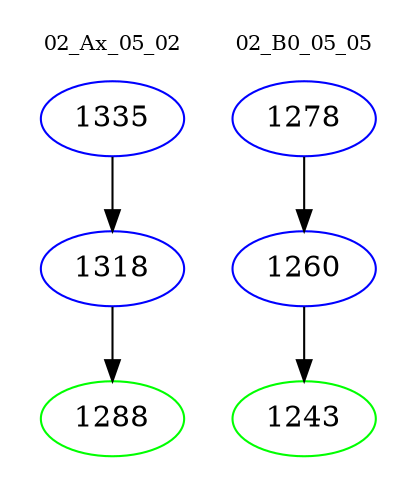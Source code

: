 digraph{
subgraph cluster_0 {
color = white
label = "02_Ax_05_02";
fontsize=10;
T0_1335 [label="1335", color="blue"]
T0_1335 -> T0_1318 [color="black"]
T0_1318 [label="1318", color="blue"]
T0_1318 -> T0_1288 [color="black"]
T0_1288 [label="1288", color="green"]
}
subgraph cluster_1 {
color = white
label = "02_B0_05_05";
fontsize=10;
T1_1278 [label="1278", color="blue"]
T1_1278 -> T1_1260 [color="black"]
T1_1260 [label="1260", color="blue"]
T1_1260 -> T1_1243 [color="black"]
T1_1243 [label="1243", color="green"]
}
}
